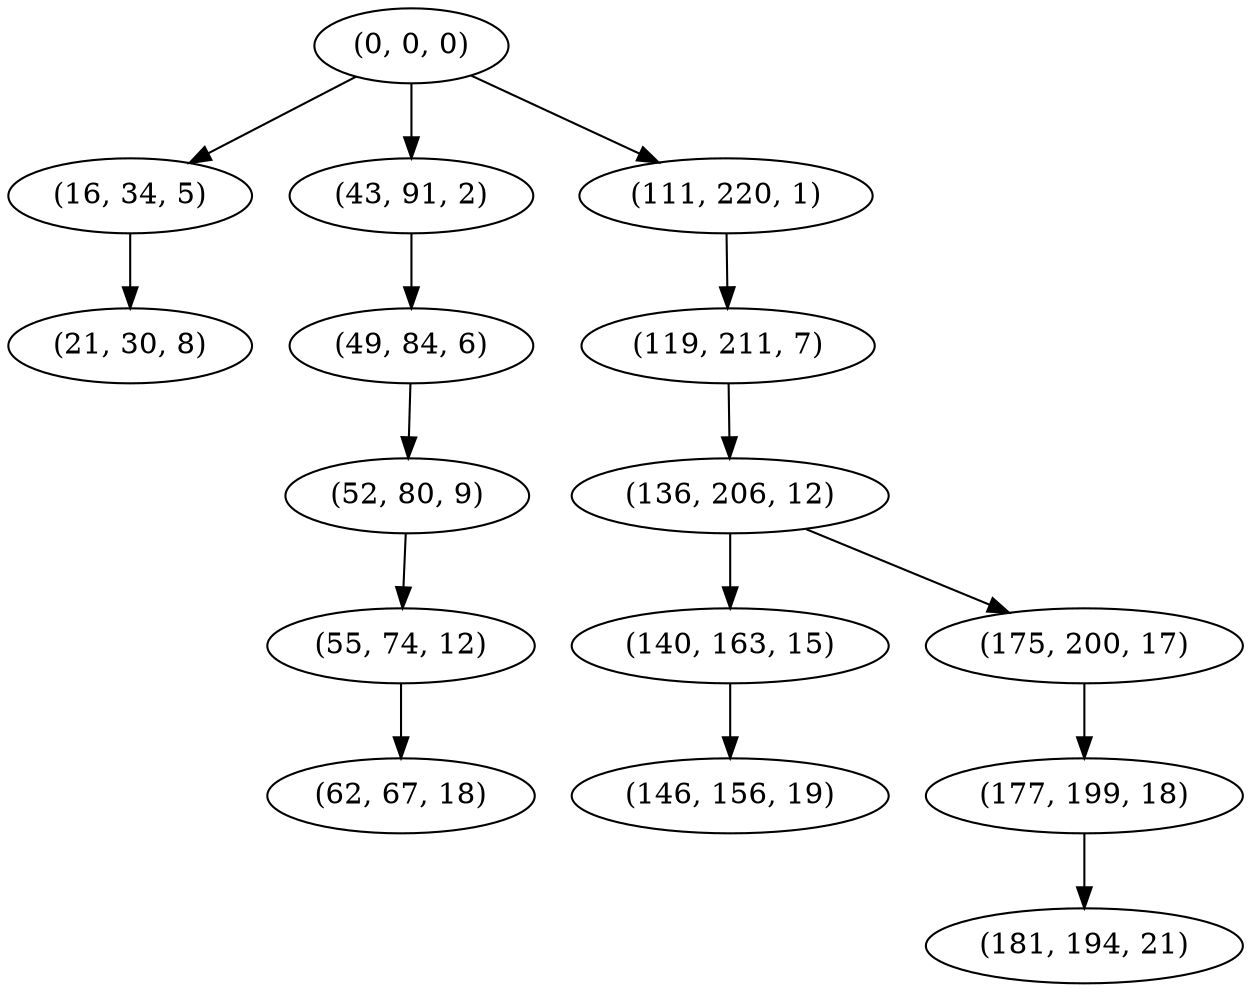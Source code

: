 digraph tree {
    "(0, 0, 0)";
    "(16, 34, 5)";
    "(21, 30, 8)";
    "(43, 91, 2)";
    "(49, 84, 6)";
    "(52, 80, 9)";
    "(55, 74, 12)";
    "(62, 67, 18)";
    "(111, 220, 1)";
    "(119, 211, 7)";
    "(136, 206, 12)";
    "(140, 163, 15)";
    "(146, 156, 19)";
    "(175, 200, 17)";
    "(177, 199, 18)";
    "(181, 194, 21)";
    "(0, 0, 0)" -> "(16, 34, 5)";
    "(0, 0, 0)" -> "(43, 91, 2)";
    "(0, 0, 0)" -> "(111, 220, 1)";
    "(16, 34, 5)" -> "(21, 30, 8)";
    "(43, 91, 2)" -> "(49, 84, 6)";
    "(49, 84, 6)" -> "(52, 80, 9)";
    "(52, 80, 9)" -> "(55, 74, 12)";
    "(55, 74, 12)" -> "(62, 67, 18)";
    "(111, 220, 1)" -> "(119, 211, 7)";
    "(119, 211, 7)" -> "(136, 206, 12)";
    "(136, 206, 12)" -> "(140, 163, 15)";
    "(136, 206, 12)" -> "(175, 200, 17)";
    "(140, 163, 15)" -> "(146, 156, 19)";
    "(175, 200, 17)" -> "(177, 199, 18)";
    "(177, 199, 18)" -> "(181, 194, 21)";
}
